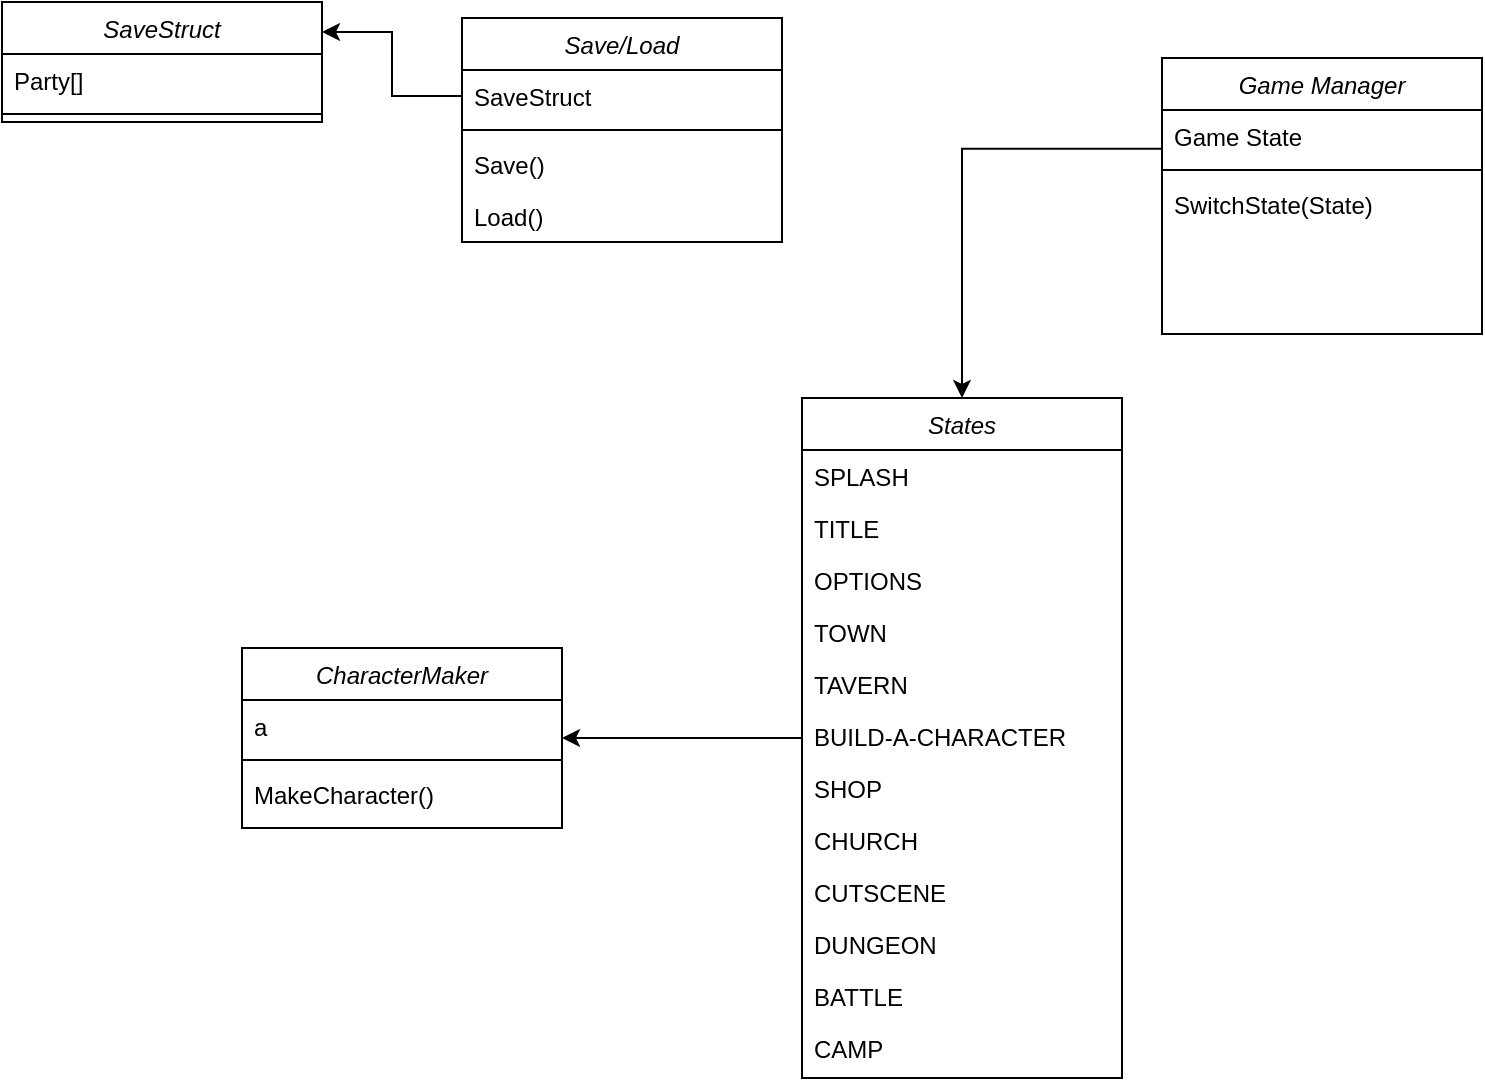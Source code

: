 <mxfile version="23.1.0" type="github">
  <diagram id="C5RBs43oDa-KdzZeNtuy" name="Page-1">
    <mxGraphModel dx="2222" dy="659" grid="1" gridSize="10" guides="1" tooltips="1" connect="1" arrows="1" fold="1" page="1" pageScale="1" pageWidth="827" pageHeight="1169" math="0" shadow="0">
      <root>
        <mxCell id="WIyWlLk6GJQsqaUBKTNV-0" />
        <mxCell id="WIyWlLk6GJQsqaUBKTNV-1" parent="WIyWlLk6GJQsqaUBKTNV-0" />
        <mxCell id="GgH9MKM4zBfkqnqAWxI6-11" value="" style="edgeStyle=orthogonalEdgeStyle;rounded=0;orthogonalLoop=1;jettySize=auto;html=1;exitX=-0.002;exitY=0.745;exitDx=0;exitDy=0;exitPerimeter=0;" parent="WIyWlLk6GJQsqaUBKTNV-1" source="zkfFHV4jXpPFQw0GAbJ--1" target="GgH9MKM4zBfkqnqAWxI6-5" edge="1">
          <mxGeometry relative="1" as="geometry" />
        </mxCell>
        <mxCell id="zkfFHV4jXpPFQw0GAbJ--0" value="Game Manager" style="swimlane;fontStyle=2;align=center;verticalAlign=top;childLayout=stackLayout;horizontal=1;startSize=26;horizontalStack=0;resizeParent=1;resizeLast=0;collapsible=1;marginBottom=0;rounded=0;shadow=0;strokeWidth=1;" parent="WIyWlLk6GJQsqaUBKTNV-1" vertex="1">
          <mxGeometry x="120" y="130" width="160" height="138" as="geometry">
            <mxRectangle x="230" y="140" width="160" height="26" as="alternateBounds" />
          </mxGeometry>
        </mxCell>
        <mxCell id="zkfFHV4jXpPFQw0GAbJ--1" value="Game State" style="text;align=left;verticalAlign=top;spacingLeft=4;spacingRight=4;overflow=hidden;rotatable=0;points=[[0,0.5],[1,0.5]];portConstraint=eastwest;" parent="zkfFHV4jXpPFQw0GAbJ--0" vertex="1">
          <mxGeometry y="26" width="160" height="26" as="geometry" />
        </mxCell>
        <mxCell id="zkfFHV4jXpPFQw0GAbJ--4" value="" style="line;html=1;strokeWidth=1;align=left;verticalAlign=middle;spacingTop=-1;spacingLeft=3;spacingRight=3;rotatable=0;labelPosition=right;points=[];portConstraint=eastwest;" parent="zkfFHV4jXpPFQw0GAbJ--0" vertex="1">
          <mxGeometry y="52" width="160" height="8" as="geometry" />
        </mxCell>
        <mxCell id="zkfFHV4jXpPFQw0GAbJ--5" value="SwitchState(State)" style="text;align=left;verticalAlign=top;spacingLeft=4;spacingRight=4;overflow=hidden;rotatable=0;points=[[0,0.5],[1,0.5]];portConstraint=eastwest;" parent="zkfFHV4jXpPFQw0GAbJ--0" vertex="1">
          <mxGeometry y="60" width="160" height="26" as="geometry" />
        </mxCell>
        <mxCell id="GgH9MKM4zBfkqnqAWxI6-35" value="" style="edgeStyle=orthogonalEdgeStyle;rounded=0;orthogonalLoop=1;jettySize=auto;html=1;" parent="WIyWlLk6GJQsqaUBKTNV-1" source="GgH9MKM4zBfkqnqAWxI6-5" target="GgH9MKM4zBfkqnqAWxI6-22" edge="1">
          <mxGeometry relative="1" as="geometry" />
        </mxCell>
        <mxCell id="GgH9MKM4zBfkqnqAWxI6-5" value="States" style="swimlane;fontStyle=2;align=center;verticalAlign=top;childLayout=stackLayout;horizontal=1;startSize=26;horizontalStack=0;resizeParent=1;resizeLast=0;collapsible=1;marginBottom=0;rounded=0;shadow=0;strokeWidth=1;" parent="WIyWlLk6GJQsqaUBKTNV-1" vertex="1">
          <mxGeometry x="-60" y="300" width="160" height="340" as="geometry">
            <mxRectangle x="230" y="140" width="160" height="26" as="alternateBounds" />
          </mxGeometry>
        </mxCell>
        <mxCell id="GgH9MKM4zBfkqnqAWxI6-6" value="SPLASH" style="text;align=left;verticalAlign=top;spacingLeft=4;spacingRight=4;overflow=hidden;rotatable=0;points=[[0,0.5],[1,0.5]];portConstraint=eastwest;" parent="GgH9MKM4zBfkqnqAWxI6-5" vertex="1">
          <mxGeometry y="26" width="160" height="26" as="geometry" />
        </mxCell>
        <mxCell id="GgH9MKM4zBfkqnqAWxI6-7" value="TITLE" style="text;align=left;verticalAlign=top;spacingLeft=4;spacingRight=4;overflow=hidden;rotatable=0;points=[[0,0.5],[1,0.5]];portConstraint=eastwest;rounded=0;shadow=0;html=0;" parent="GgH9MKM4zBfkqnqAWxI6-5" vertex="1">
          <mxGeometry y="52" width="160" height="26" as="geometry" />
        </mxCell>
        <mxCell id="GgH9MKM4zBfkqnqAWxI6-8" value="OPTIONS" style="text;align=left;verticalAlign=top;spacingLeft=4;spacingRight=4;overflow=hidden;rotatable=0;points=[[0,0.5],[1,0.5]];portConstraint=eastwest;rounded=0;shadow=0;html=0;" parent="GgH9MKM4zBfkqnqAWxI6-5" vertex="1">
          <mxGeometry y="78" width="160" height="26" as="geometry" />
        </mxCell>
        <mxCell id="GgH9MKM4zBfkqnqAWxI6-12" value="TOWN" style="text;align=left;verticalAlign=top;spacingLeft=4;spacingRight=4;overflow=hidden;rotatable=0;points=[[0,0.5],[1,0.5]];portConstraint=eastwest;rounded=0;shadow=0;html=0;" parent="GgH9MKM4zBfkqnqAWxI6-5" vertex="1">
          <mxGeometry y="104" width="160" height="26" as="geometry" />
        </mxCell>
        <mxCell id="GgH9MKM4zBfkqnqAWxI6-13" value="TAVERN" style="text;align=left;verticalAlign=top;spacingLeft=4;spacingRight=4;overflow=hidden;rotatable=0;points=[[0,0.5],[1,0.5]];portConstraint=eastwest;rounded=0;shadow=0;html=0;" parent="GgH9MKM4zBfkqnqAWxI6-5" vertex="1">
          <mxGeometry y="130" width="160" height="26" as="geometry" />
        </mxCell>
        <mxCell id="GgH9MKM4zBfkqnqAWxI6-14" value="BUILD-A-CHARACTER" style="text;align=left;verticalAlign=top;spacingLeft=4;spacingRight=4;overflow=hidden;rotatable=0;points=[[0,0.5],[1,0.5]];portConstraint=eastwest;rounded=0;shadow=0;html=0;" parent="GgH9MKM4zBfkqnqAWxI6-5" vertex="1">
          <mxGeometry y="156" width="160" height="26" as="geometry" />
        </mxCell>
        <mxCell id="GgH9MKM4zBfkqnqAWxI6-15" value="SHOP" style="text;align=left;verticalAlign=top;spacingLeft=4;spacingRight=4;overflow=hidden;rotatable=0;points=[[0,0.5],[1,0.5]];portConstraint=eastwest;rounded=0;shadow=0;html=0;" parent="GgH9MKM4zBfkqnqAWxI6-5" vertex="1">
          <mxGeometry y="182" width="160" height="26" as="geometry" />
        </mxCell>
        <mxCell id="GgH9MKM4zBfkqnqAWxI6-16" value="CHURCH" style="text;align=left;verticalAlign=top;spacingLeft=4;spacingRight=4;overflow=hidden;rotatable=0;points=[[0,0.5],[1,0.5]];portConstraint=eastwest;rounded=0;shadow=0;html=0;" parent="GgH9MKM4zBfkqnqAWxI6-5" vertex="1">
          <mxGeometry y="208" width="160" height="26" as="geometry" />
        </mxCell>
        <mxCell id="GgH9MKM4zBfkqnqAWxI6-17" value="CUTSCENE" style="text;align=left;verticalAlign=top;spacingLeft=4;spacingRight=4;overflow=hidden;rotatable=0;points=[[0,0.5],[1,0.5]];portConstraint=eastwest;rounded=0;shadow=0;html=0;" parent="GgH9MKM4zBfkqnqAWxI6-5" vertex="1">
          <mxGeometry y="234" width="160" height="26" as="geometry" />
        </mxCell>
        <mxCell id="GgH9MKM4zBfkqnqAWxI6-19" value="DUNGEON" style="text;align=left;verticalAlign=top;spacingLeft=4;spacingRight=4;overflow=hidden;rotatable=0;points=[[0,0.5],[1,0.5]];portConstraint=eastwest;rounded=0;shadow=0;html=0;" parent="GgH9MKM4zBfkqnqAWxI6-5" vertex="1">
          <mxGeometry y="260" width="160" height="26" as="geometry" />
        </mxCell>
        <mxCell id="GgH9MKM4zBfkqnqAWxI6-20" value="BATTLE" style="text;align=left;verticalAlign=top;spacingLeft=4;spacingRight=4;overflow=hidden;rotatable=0;points=[[0,0.5],[1,0.5]];portConstraint=eastwest;rounded=0;shadow=0;html=0;" parent="GgH9MKM4zBfkqnqAWxI6-5" vertex="1">
          <mxGeometry y="286" width="160" height="26" as="geometry" />
        </mxCell>
        <mxCell id="GgH9MKM4zBfkqnqAWxI6-21" value="CAMP" style="text;align=left;verticalAlign=top;spacingLeft=4;spacingRight=4;overflow=hidden;rotatable=0;points=[[0,0.5],[1,0.5]];portConstraint=eastwest;rounded=0;shadow=0;html=0;" parent="GgH9MKM4zBfkqnqAWxI6-5" vertex="1">
          <mxGeometry y="312" width="160" height="26" as="geometry" />
        </mxCell>
        <mxCell id="GgH9MKM4zBfkqnqAWxI6-22" value="CharacterMaker" style="swimlane;fontStyle=2;align=center;verticalAlign=top;childLayout=stackLayout;horizontal=1;startSize=26;horizontalStack=0;resizeParent=1;resizeLast=0;collapsible=1;marginBottom=0;rounded=0;shadow=0;strokeWidth=1;" parent="WIyWlLk6GJQsqaUBKTNV-1" vertex="1">
          <mxGeometry x="-340" y="425" width="160" height="90" as="geometry">
            <mxRectangle x="230" y="140" width="160" height="26" as="alternateBounds" />
          </mxGeometry>
        </mxCell>
        <mxCell id="GgH9MKM4zBfkqnqAWxI6-23" value="a" style="text;align=left;verticalAlign=top;spacingLeft=4;spacingRight=4;overflow=hidden;rotatable=0;points=[[0,0.5],[1,0.5]];portConstraint=eastwest;" parent="GgH9MKM4zBfkqnqAWxI6-22" vertex="1">
          <mxGeometry y="26" width="160" height="26" as="geometry" />
        </mxCell>
        <mxCell id="CxpeR4rMkubkgRleiVLu-1" value="" style="line;html=1;strokeWidth=1;align=left;verticalAlign=middle;spacingTop=-1;spacingLeft=3;spacingRight=3;rotatable=0;labelPosition=right;points=[];portConstraint=eastwest;" vertex="1" parent="GgH9MKM4zBfkqnqAWxI6-22">
          <mxGeometry y="52" width="160" height="8" as="geometry" />
        </mxCell>
        <mxCell id="GgH9MKM4zBfkqnqAWxI6-24" value="MakeCharacter()" style="text;align=left;verticalAlign=top;spacingLeft=4;spacingRight=4;overflow=hidden;rotatable=0;points=[[0,0.5],[1,0.5]];portConstraint=eastwest;rounded=0;shadow=0;html=0;" parent="GgH9MKM4zBfkqnqAWxI6-22" vertex="1">
          <mxGeometry y="60" width="160" height="26" as="geometry" />
        </mxCell>
        <mxCell id="CxpeR4rMkubkgRleiVLu-2" value="Save/Load" style="swimlane;fontStyle=2;align=center;verticalAlign=top;childLayout=stackLayout;horizontal=1;startSize=26;horizontalStack=0;resizeParent=1;resizeLast=0;collapsible=1;marginBottom=0;rounded=0;shadow=0;strokeWidth=1;" vertex="1" parent="WIyWlLk6GJQsqaUBKTNV-1">
          <mxGeometry x="-230" y="110" width="160" height="112" as="geometry">
            <mxRectangle x="230" y="140" width="160" height="26" as="alternateBounds" />
          </mxGeometry>
        </mxCell>
        <mxCell id="CxpeR4rMkubkgRleiVLu-3" value="SaveStruct" style="text;align=left;verticalAlign=top;spacingLeft=4;spacingRight=4;overflow=hidden;rotatable=0;points=[[0,0.5],[1,0.5]];portConstraint=eastwest;" vertex="1" parent="CxpeR4rMkubkgRleiVLu-2">
          <mxGeometry y="26" width="160" height="26" as="geometry" />
        </mxCell>
        <mxCell id="CxpeR4rMkubkgRleiVLu-4" value="" style="line;html=1;strokeWidth=1;align=left;verticalAlign=middle;spacingTop=-1;spacingLeft=3;spacingRight=3;rotatable=0;labelPosition=right;points=[];portConstraint=eastwest;" vertex="1" parent="CxpeR4rMkubkgRleiVLu-2">
          <mxGeometry y="52" width="160" height="8" as="geometry" />
        </mxCell>
        <mxCell id="CxpeR4rMkubkgRleiVLu-5" value="Save()" style="text;align=left;verticalAlign=top;spacingLeft=4;spacingRight=4;overflow=hidden;rotatable=0;points=[[0,0.5],[1,0.5]];portConstraint=eastwest;rounded=0;shadow=0;html=0;" vertex="1" parent="CxpeR4rMkubkgRleiVLu-2">
          <mxGeometry y="60" width="160" height="26" as="geometry" />
        </mxCell>
        <mxCell id="CxpeR4rMkubkgRleiVLu-6" value="Load()" style="text;align=left;verticalAlign=top;spacingLeft=4;spacingRight=4;overflow=hidden;rotatable=0;points=[[0,0.5],[1,0.5]];portConstraint=eastwest;rounded=0;shadow=0;html=0;" vertex="1" parent="CxpeR4rMkubkgRleiVLu-2">
          <mxGeometry y="86" width="160" height="26" as="geometry" />
        </mxCell>
        <mxCell id="CxpeR4rMkubkgRleiVLu-8" value="SaveStruct" style="swimlane;fontStyle=2;align=center;verticalAlign=top;childLayout=stackLayout;horizontal=1;startSize=26;horizontalStack=0;resizeParent=1;resizeLast=0;collapsible=1;marginBottom=0;rounded=0;shadow=0;strokeWidth=1;" vertex="1" parent="WIyWlLk6GJQsqaUBKTNV-1">
          <mxGeometry x="-460" y="102" width="160" height="60" as="geometry">
            <mxRectangle x="230" y="140" width="160" height="26" as="alternateBounds" />
          </mxGeometry>
        </mxCell>
        <mxCell id="CxpeR4rMkubkgRleiVLu-9" value="Party[]" style="text;align=left;verticalAlign=top;spacingLeft=4;spacingRight=4;overflow=hidden;rotatable=0;points=[[0,0.5],[1,0.5]];portConstraint=eastwest;" vertex="1" parent="CxpeR4rMkubkgRleiVLu-8">
          <mxGeometry y="26" width="160" height="26" as="geometry" />
        </mxCell>
        <mxCell id="CxpeR4rMkubkgRleiVLu-10" value="" style="line;html=1;strokeWidth=1;align=left;verticalAlign=middle;spacingTop=-1;spacingLeft=3;spacingRight=3;rotatable=0;labelPosition=right;points=[];portConstraint=eastwest;" vertex="1" parent="CxpeR4rMkubkgRleiVLu-8">
          <mxGeometry y="52" width="160" height="8" as="geometry" />
        </mxCell>
        <mxCell id="CxpeR4rMkubkgRleiVLu-13" value="" style="edgeStyle=orthogonalEdgeStyle;rounded=0;orthogonalLoop=1;jettySize=auto;html=1;entryX=1;entryY=0.25;entryDx=0;entryDy=0;" edge="1" parent="WIyWlLk6GJQsqaUBKTNV-1" source="CxpeR4rMkubkgRleiVLu-3" target="CxpeR4rMkubkgRleiVLu-8">
          <mxGeometry relative="1" as="geometry">
            <mxPoint x="-270.0" y="183" as="targetPoint" />
          </mxGeometry>
        </mxCell>
      </root>
    </mxGraphModel>
  </diagram>
</mxfile>
